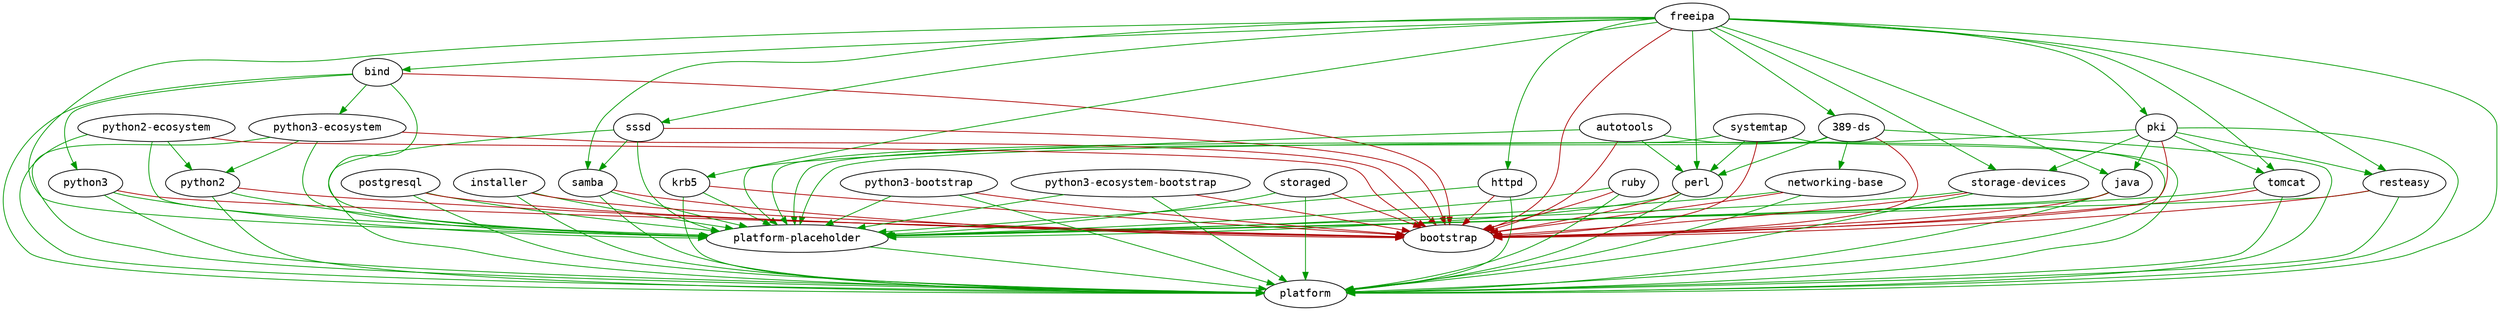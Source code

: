 digraph G {
  node [fontname=monospace];
  "389-ds" -> "platform" [color="#009900"];
  "389-ds" -> "platform-placeholder" [color="#009900"];
  "389-ds" -> "networking-base" [color="#009900"];
  "389-ds" -> "perl" [color="#009900"];
  "389-ds" -> "bootstrap" [color="#aa0000"];
  "autotools" -> "platform" [color="#009900"];
  "autotools" -> "perl" [color="#009900"];
  "autotools" -> "platform-placeholder" [color="#009900"];
  "autotools" -> "bootstrap" [color="#aa0000"];
  "bind" -> "platform" [color="#009900"];
  "bind" -> "platform-placeholder" [color="#009900"];
  "bind" -> "python3" [color="#009900"];
  "bind" -> "python3-ecosystem" [color="#009900"];
  "bind" -> "bootstrap" [color="#aa0000"];
  "freeipa" -> "platform" [color="#009900"];
  "freeipa" -> "platform-placeholder" [color="#009900"];
  "freeipa" -> "java" [color="#009900"];
  "freeipa" -> "perl" [color="#009900"];
  "freeipa" -> "389-ds" [color="#009900"];
  "freeipa" -> "bind" [color="#009900"];
  "freeipa" -> "krb5" [color="#009900"];
  "freeipa" -> "sssd" [color="#009900"];
  "freeipa" -> "samba" [color="#009900"];
  "freeipa" -> "pki" [color="#009900"];
  "freeipa" -> "tomcat" [color="#009900"];
  "freeipa" -> "resteasy" [color="#009900"];
  "freeipa" -> "httpd" [color="#009900"];
  "freeipa" -> "storage-devices" [color="#009900"];
  "freeipa" -> "bootstrap" [color="#aa0000"];
  "httpd" -> "platform" [color="#009900"];
  "httpd" -> "platform-placeholder" [color="#009900"];
  "httpd" -> "bootstrap" [color="#aa0000"];
  "installer" -> "platform" [color="#009900"];
  "installer" -> "platform-placeholder" [color="#009900"];
  "installer" -> "bootstrap" [color="#aa0000"];
  "java" -> "platform" [color="#009900"];
  "java" -> "platform-placeholder" [color="#009900"];
  "java" -> "bootstrap" [color="#aa0000"];
  "krb5" -> "platform" [color="#009900"];
  "krb5" -> "platform-placeholder" [color="#009900"];
  "krb5" -> "bootstrap" [color="#aa0000"];
  "networking-base" -> "platform" [color="#009900"];
  "networking-base" -> "platform-placeholder" [color="#009900"];
  "networking-base" -> "bootstrap" [color="#aa0000"];
  "perl" -> "platform" [color="#009900"];
  "perl" -> "platform-placeholder" [color="#009900"];
  "perl" -> "bootstrap" [color="#aa0000"];
  "pki" -> "platform" [color="#009900"];
  "pki" -> "platform-placeholder" [color="#009900"];
  "pki" -> "java" [color="#009900"];
  "pki" -> "tomcat" [color="#009900"];
  "pki" -> "resteasy" [color="#009900"];
  "pki" -> "storage-devices" [color="#009900"];
  "pki" -> "bootstrap" [color="#aa0000"];
  "platform-placeholder" -> "platform" [color="#009900"];
  "postgresql" -> "platform" [color="#009900"];
  "postgresql" -> "platform-placeholder" [color="#009900"];
  "postgresql" -> "bootstrap" [color="#aa0000"];
  "python2" -> "platform" [color="#009900"];
  "python2" -> "platform-placeholder" [color="#009900"];
  "python2" -> "bootstrap" [color="#aa0000"];
  "python2-ecosystem" -> "platform" [color="#009900"];
  "python2-ecosystem" -> "platform-placeholder" [color="#009900"];
  "python2-ecosystem" -> "python2" [color="#009900"];
  "python2-ecosystem" -> "bootstrap" [color="#aa0000"];
  "python3" -> "platform" [color="#009900"];
  "python3" -> "platform-placeholder" [color="#009900"];
  "python3" -> "bootstrap" [color="#aa0000"];
  "python3-bootstrap" -> "platform" [color="#009900"];
  "python3-bootstrap" -> "platform-placeholder" [color="#009900"];
  "python3-bootstrap" -> "bootstrap" [color="#aa0000"];
  "python3-ecosystem" -> "platform" [color="#009900"];
  "python3-ecosystem" -> "platform-placeholder" [color="#009900"];
  "python3-ecosystem" -> "python2" [color="#009900"];
  "python3-ecosystem" -> "bootstrap" [color="#aa0000"];
  "python3-ecosystem-bootstrap" -> "platform" [color="#009900"];
  "python3-ecosystem-bootstrap" -> "platform-placeholder" [color="#009900"];
  "python3-ecosystem-bootstrap" -> "bootstrap" [color="#aa0000"];
  "resteasy" -> "platform" [color="#009900"];
  "resteasy" -> "platform-placeholder" [color="#009900"];
  "resteasy" -> "bootstrap" [color="#aa0000"];
  "ruby" -> "platform" [color="#009900"];
  "ruby" -> "platform-placeholder" [color="#009900"];
  "ruby" -> "bootstrap" [color="#aa0000"];
  "samba" -> "platform" [color="#009900"];
  "samba" -> "platform-placeholder" [color="#009900"];
  "samba" -> "bootstrap" [color="#aa0000"];
  "sssd" -> "platform" [color="#009900"];
  "sssd" -> "platform-placeholder" [color="#009900"];
  "sssd" -> "samba" [color="#009900"];
  "sssd" -> "bootstrap" [color="#aa0000"];
  "storaged" -> "platform" [color="#009900"];
  "storaged" -> "platform-placeholder" [color="#009900"];
  "storaged" -> "bootstrap" [color="#aa0000"];
  "storage-devices" -> "platform" [color="#009900"];
  "storage-devices" -> "platform-placeholder" [color="#009900"];
  "storage-devices" -> "bootstrap" [color="#aa0000"];
  "systemtap" -> "platform" [color="#009900"];
  "systemtap" -> "perl" [color="#009900"];
  "systemtap" -> "platform-placeholder" [color="#009900"];
  "systemtap" -> "bootstrap" [color="#aa0000"];
  "tomcat" -> "platform" [color="#009900"];
  "tomcat" -> "platform-placeholder" [color="#009900"];
  "tomcat" -> "bootstrap" [color="#aa0000"];
}
